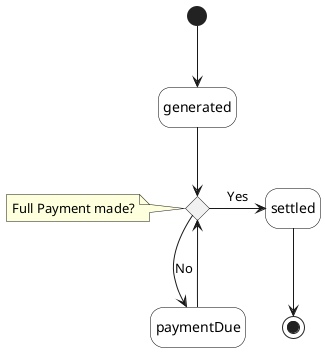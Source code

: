 @startuml

'skinparam Linetype polyline
'skinparam Linetype ortho
skinparam state {
    BackgroundColor White
    BorderColor Black
}
hide empty description

'''decisions'''
state Full_Payment <<choice>> 
note left of Full_Payment : Full Payment made?

''' diagram'''
[*] -d-> generated
generated -d-> Full_Payment
Full_Payment -d-> paymentDue: No
paymentDue -u-> Full_Payment
Full_Payment -r-> settled: Yes
settled -d-> [*]

@enduml